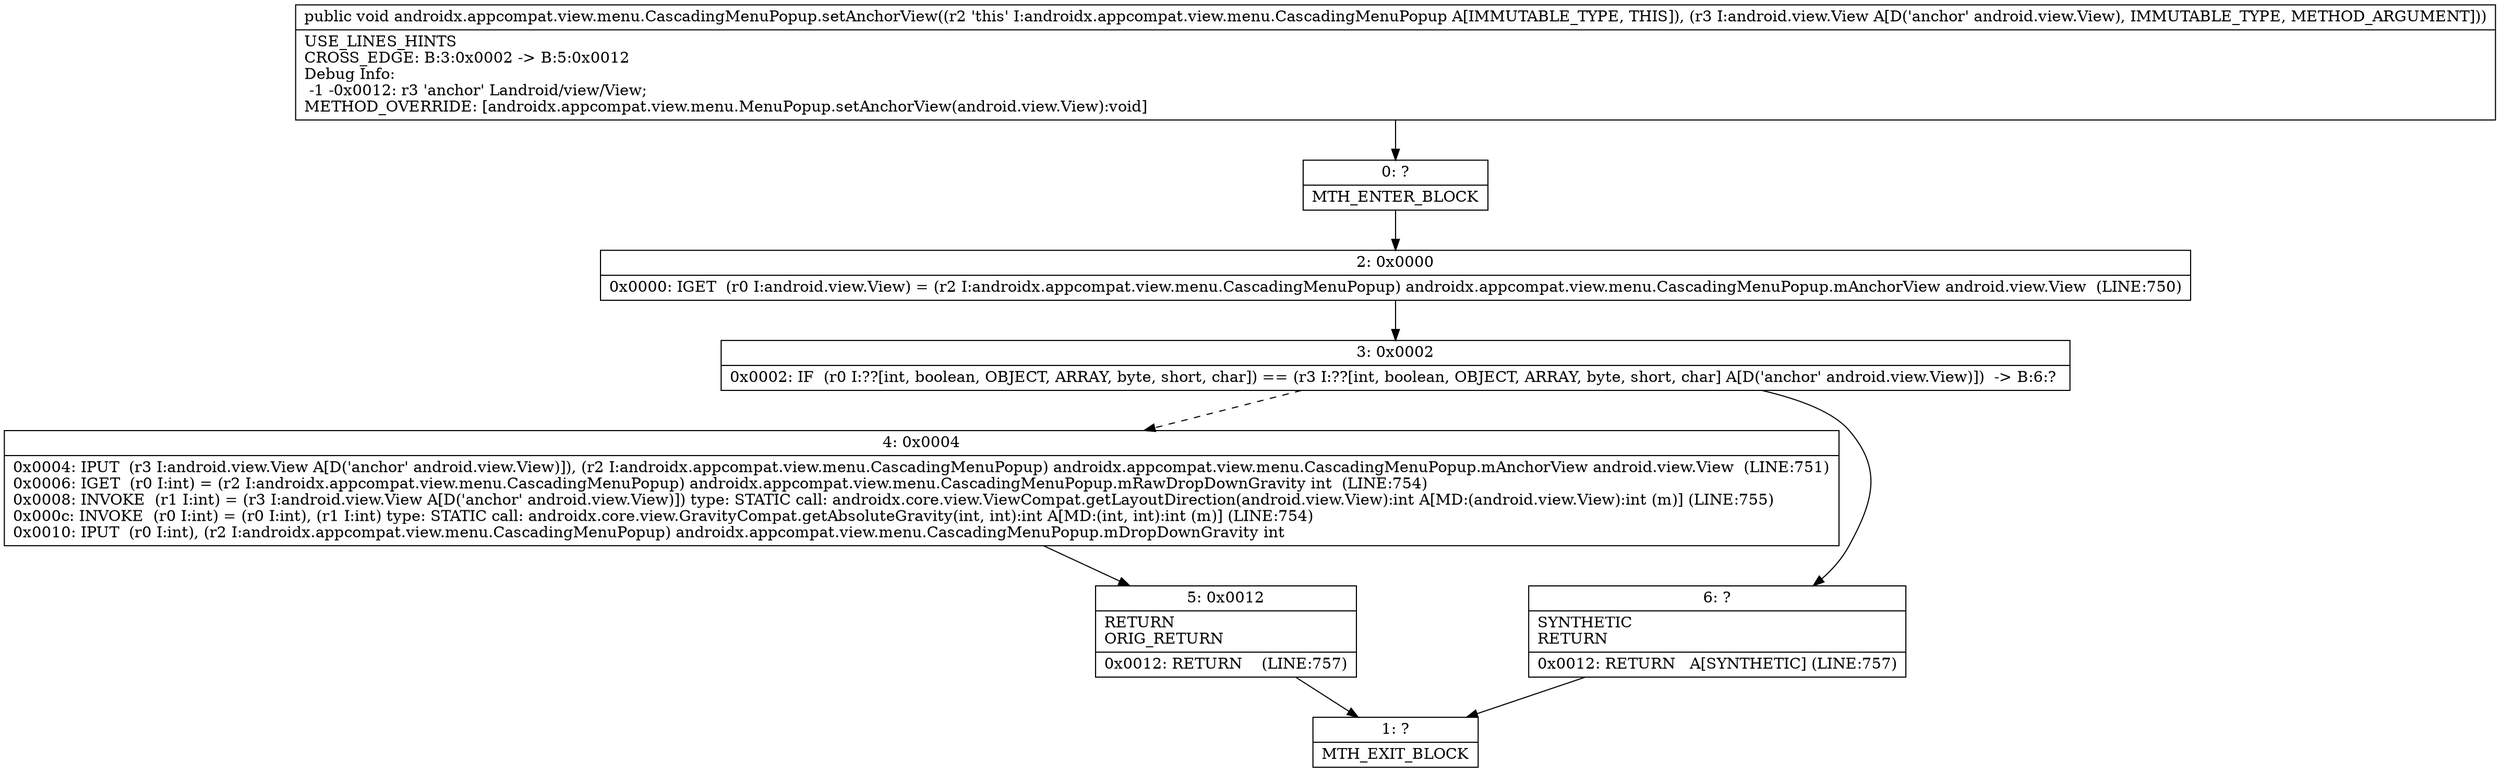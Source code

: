 digraph "CFG forandroidx.appcompat.view.menu.CascadingMenuPopup.setAnchorView(Landroid\/view\/View;)V" {
Node_0 [shape=record,label="{0\:\ ?|MTH_ENTER_BLOCK\l}"];
Node_2 [shape=record,label="{2\:\ 0x0000|0x0000: IGET  (r0 I:android.view.View) = (r2 I:androidx.appcompat.view.menu.CascadingMenuPopup) androidx.appcompat.view.menu.CascadingMenuPopup.mAnchorView android.view.View  (LINE:750)\l}"];
Node_3 [shape=record,label="{3\:\ 0x0002|0x0002: IF  (r0 I:??[int, boolean, OBJECT, ARRAY, byte, short, char]) == (r3 I:??[int, boolean, OBJECT, ARRAY, byte, short, char] A[D('anchor' android.view.View)])  \-\> B:6:? \l}"];
Node_4 [shape=record,label="{4\:\ 0x0004|0x0004: IPUT  (r3 I:android.view.View A[D('anchor' android.view.View)]), (r2 I:androidx.appcompat.view.menu.CascadingMenuPopup) androidx.appcompat.view.menu.CascadingMenuPopup.mAnchorView android.view.View  (LINE:751)\l0x0006: IGET  (r0 I:int) = (r2 I:androidx.appcompat.view.menu.CascadingMenuPopup) androidx.appcompat.view.menu.CascadingMenuPopup.mRawDropDownGravity int  (LINE:754)\l0x0008: INVOKE  (r1 I:int) = (r3 I:android.view.View A[D('anchor' android.view.View)]) type: STATIC call: androidx.core.view.ViewCompat.getLayoutDirection(android.view.View):int A[MD:(android.view.View):int (m)] (LINE:755)\l0x000c: INVOKE  (r0 I:int) = (r0 I:int), (r1 I:int) type: STATIC call: androidx.core.view.GravityCompat.getAbsoluteGravity(int, int):int A[MD:(int, int):int (m)] (LINE:754)\l0x0010: IPUT  (r0 I:int), (r2 I:androidx.appcompat.view.menu.CascadingMenuPopup) androidx.appcompat.view.menu.CascadingMenuPopup.mDropDownGravity int \l}"];
Node_5 [shape=record,label="{5\:\ 0x0012|RETURN\lORIG_RETURN\l|0x0012: RETURN    (LINE:757)\l}"];
Node_1 [shape=record,label="{1\:\ ?|MTH_EXIT_BLOCK\l}"];
Node_6 [shape=record,label="{6\:\ ?|SYNTHETIC\lRETURN\l|0x0012: RETURN   A[SYNTHETIC] (LINE:757)\l}"];
MethodNode[shape=record,label="{public void androidx.appcompat.view.menu.CascadingMenuPopup.setAnchorView((r2 'this' I:androidx.appcompat.view.menu.CascadingMenuPopup A[IMMUTABLE_TYPE, THIS]), (r3 I:android.view.View A[D('anchor' android.view.View), IMMUTABLE_TYPE, METHOD_ARGUMENT]))  | USE_LINES_HINTS\lCROSS_EDGE: B:3:0x0002 \-\> B:5:0x0012\lDebug Info:\l  \-1 \-0x0012: r3 'anchor' Landroid\/view\/View;\lMETHOD_OVERRIDE: [androidx.appcompat.view.menu.MenuPopup.setAnchorView(android.view.View):void]\l}"];
MethodNode -> Node_0;Node_0 -> Node_2;
Node_2 -> Node_3;
Node_3 -> Node_4[style=dashed];
Node_3 -> Node_6;
Node_4 -> Node_5;
Node_5 -> Node_1;
Node_6 -> Node_1;
}

